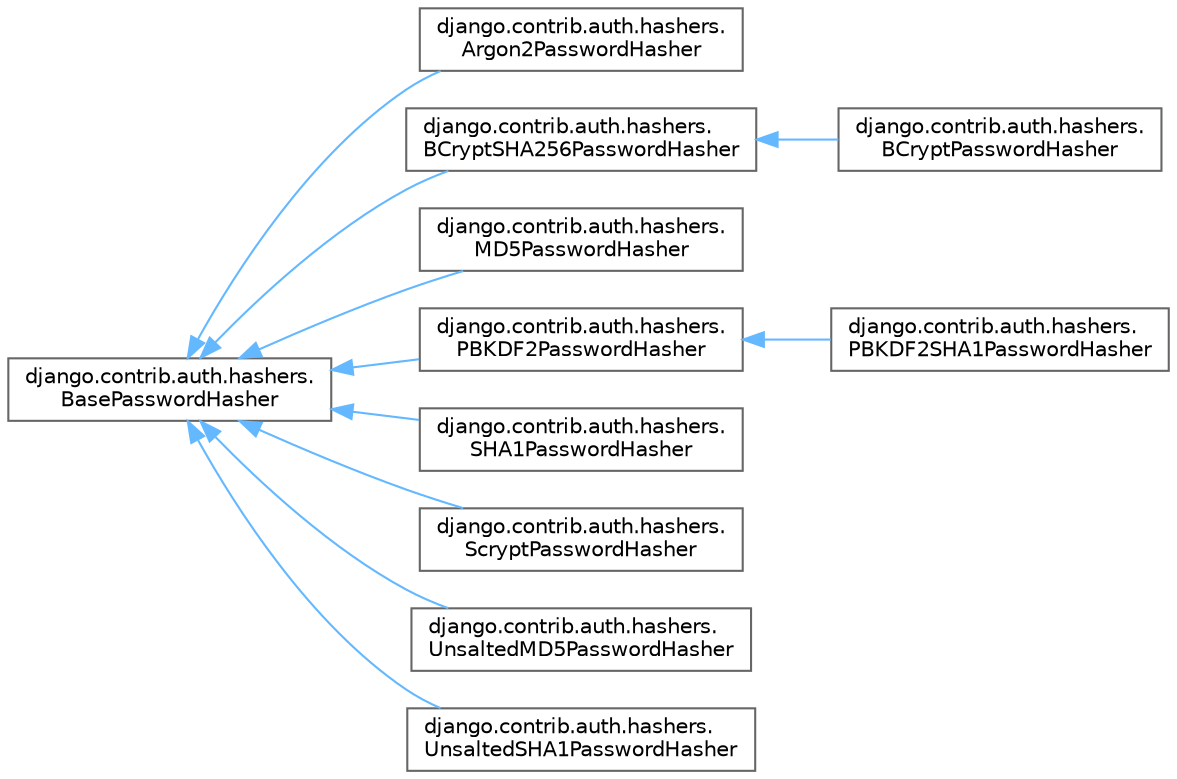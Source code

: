digraph "Graphical Class Hierarchy"
{
 // LATEX_PDF_SIZE
  bgcolor="transparent";
  edge [fontname=Helvetica,fontsize=10,labelfontname=Helvetica,labelfontsize=10];
  node [fontname=Helvetica,fontsize=10,shape=box,height=0.2,width=0.4];
  rankdir="LR";
  Node0 [id="Node000000",label="django.contrib.auth.hashers.\lBasePasswordHasher",height=0.2,width=0.4,color="grey40", fillcolor="white", style="filled",URL="$classdjango_1_1contrib_1_1auth_1_1hashers_1_1_base_password_hasher.html",tooltip=" "];
  Node0 -> Node1 [id="edge1114_Node000000_Node000001",dir="back",color="steelblue1",style="solid",tooltip=" "];
  Node1 [id="Node000001",label="django.contrib.auth.hashers.\lArgon2PasswordHasher",height=0.2,width=0.4,color="grey40", fillcolor="white", style="filled",URL="$classdjango_1_1contrib_1_1auth_1_1hashers_1_1_argon2_password_hasher.html",tooltip=" "];
  Node0 -> Node2 [id="edge1115_Node000000_Node000002",dir="back",color="steelblue1",style="solid",tooltip=" "];
  Node2 [id="Node000002",label="django.contrib.auth.hashers.\lBCryptSHA256PasswordHasher",height=0.2,width=0.4,color="grey40", fillcolor="white", style="filled",URL="$classdjango_1_1contrib_1_1auth_1_1hashers_1_1_b_crypt_s_h_a256_password_hasher.html",tooltip=" "];
  Node2 -> Node3 [id="edge1116_Node000002_Node000003",dir="back",color="steelblue1",style="solid",tooltip=" "];
  Node3 [id="Node000003",label="django.contrib.auth.hashers.\lBCryptPasswordHasher",height=0.2,width=0.4,color="grey40", fillcolor="white", style="filled",URL="$classdjango_1_1contrib_1_1auth_1_1hashers_1_1_b_crypt_password_hasher.html",tooltip=" "];
  Node0 -> Node4 [id="edge1117_Node000000_Node000004",dir="back",color="steelblue1",style="solid",tooltip=" "];
  Node4 [id="Node000004",label="django.contrib.auth.hashers.\lMD5PasswordHasher",height=0.2,width=0.4,color="grey40", fillcolor="white", style="filled",URL="$classdjango_1_1contrib_1_1auth_1_1hashers_1_1_m_d5_password_hasher.html",tooltip=" "];
  Node0 -> Node5 [id="edge1118_Node000000_Node000005",dir="back",color="steelblue1",style="solid",tooltip=" "];
  Node5 [id="Node000005",label="django.contrib.auth.hashers.\lPBKDF2PasswordHasher",height=0.2,width=0.4,color="grey40", fillcolor="white", style="filled",URL="$classdjango_1_1contrib_1_1auth_1_1hashers_1_1_p_b_k_d_f2_password_hasher.html",tooltip=" "];
  Node5 -> Node6 [id="edge1119_Node000005_Node000006",dir="back",color="steelblue1",style="solid",tooltip=" "];
  Node6 [id="Node000006",label="django.contrib.auth.hashers.\lPBKDF2SHA1PasswordHasher",height=0.2,width=0.4,color="grey40", fillcolor="white", style="filled",URL="$classdjango_1_1contrib_1_1auth_1_1hashers_1_1_p_b_k_d_f2_s_h_a1_password_hasher.html",tooltip=" "];
  Node0 -> Node7 [id="edge1120_Node000000_Node000007",dir="back",color="steelblue1",style="solid",tooltip=" "];
  Node7 [id="Node000007",label="django.contrib.auth.hashers.\lSHA1PasswordHasher",height=0.2,width=0.4,color="grey40", fillcolor="white", style="filled",URL="$classdjango_1_1contrib_1_1auth_1_1hashers_1_1_s_h_a1_password_hasher.html",tooltip=" "];
  Node0 -> Node8 [id="edge1121_Node000000_Node000008",dir="back",color="steelblue1",style="solid",tooltip=" "];
  Node8 [id="Node000008",label="django.contrib.auth.hashers.\lScryptPasswordHasher",height=0.2,width=0.4,color="grey40", fillcolor="white", style="filled",URL="$classdjango_1_1contrib_1_1auth_1_1hashers_1_1_scrypt_password_hasher.html",tooltip=" "];
  Node0 -> Node9 [id="edge1122_Node000000_Node000009",dir="back",color="steelblue1",style="solid",tooltip=" "];
  Node9 [id="Node000009",label="django.contrib.auth.hashers.\lUnsaltedMD5PasswordHasher",height=0.2,width=0.4,color="grey40", fillcolor="white", style="filled",URL="$classdjango_1_1contrib_1_1auth_1_1hashers_1_1_unsalted_m_d5_password_hasher.html",tooltip=" "];
  Node0 -> Node10 [id="edge1123_Node000000_Node000010",dir="back",color="steelblue1",style="solid",tooltip=" "];
  Node10 [id="Node000010",label="django.contrib.auth.hashers.\lUnsaltedSHA1PasswordHasher",height=0.2,width=0.4,color="grey40", fillcolor="white", style="filled",URL="$classdjango_1_1contrib_1_1auth_1_1hashers_1_1_unsalted_s_h_a1_password_hasher.html",tooltip=" "];
}

